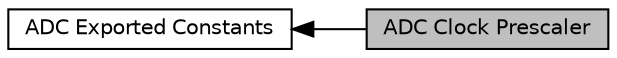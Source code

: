 digraph "ADC Clock Prescaler"
{
  edge [fontname="Helvetica",fontsize="10",labelfontname="Helvetica",labelfontsize="10"];
  node [fontname="Helvetica",fontsize="10",shape=record];
  rankdir=LR;
  Node0 [label="ADC Clock Prescaler",height=0.2,width=0.4,color="black", fillcolor="grey75", style="filled", fontcolor="black"];
  Node1 [label="ADC Exported Constants",height=0.2,width=0.4,color="black", fillcolor="white", style="filled",URL="$group___a_d_c___exported___constants.html"];
  Node1->Node0 [shape=plaintext, dir="back", style="solid"];
}
